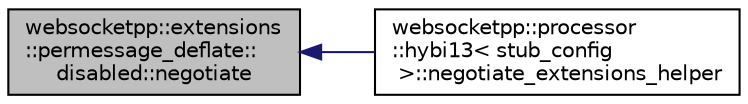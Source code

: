 digraph "websocketpp::extensions::permessage_deflate::disabled::negotiate"
{
  edge [fontname="Helvetica",fontsize="10",labelfontname="Helvetica",labelfontsize="10"];
  node [fontname="Helvetica",fontsize="10",shape=record];
  rankdir="LR";
  Node26 [label="websocketpp::extensions\l::permessage_deflate::\ldisabled::negotiate",height=0.2,width=0.4,color="black", fillcolor="grey75", style="filled", fontcolor="black"];
  Node26 -> Node27 [dir="back",color="midnightblue",fontsize="10",style="solid",fontname="Helvetica"];
  Node27 [label="websocketpp::processor\l::hybi13\< stub_config\l \>::negotiate_extensions_helper",height=0.2,width=0.4,color="black", fillcolor="white", style="filled",URL="$classwebsocketpp_1_1processor_1_1hybi13.html#a2bba499a185aa0219c2389532a332393",tooltip="Extension negotiation helper function. "];
}
